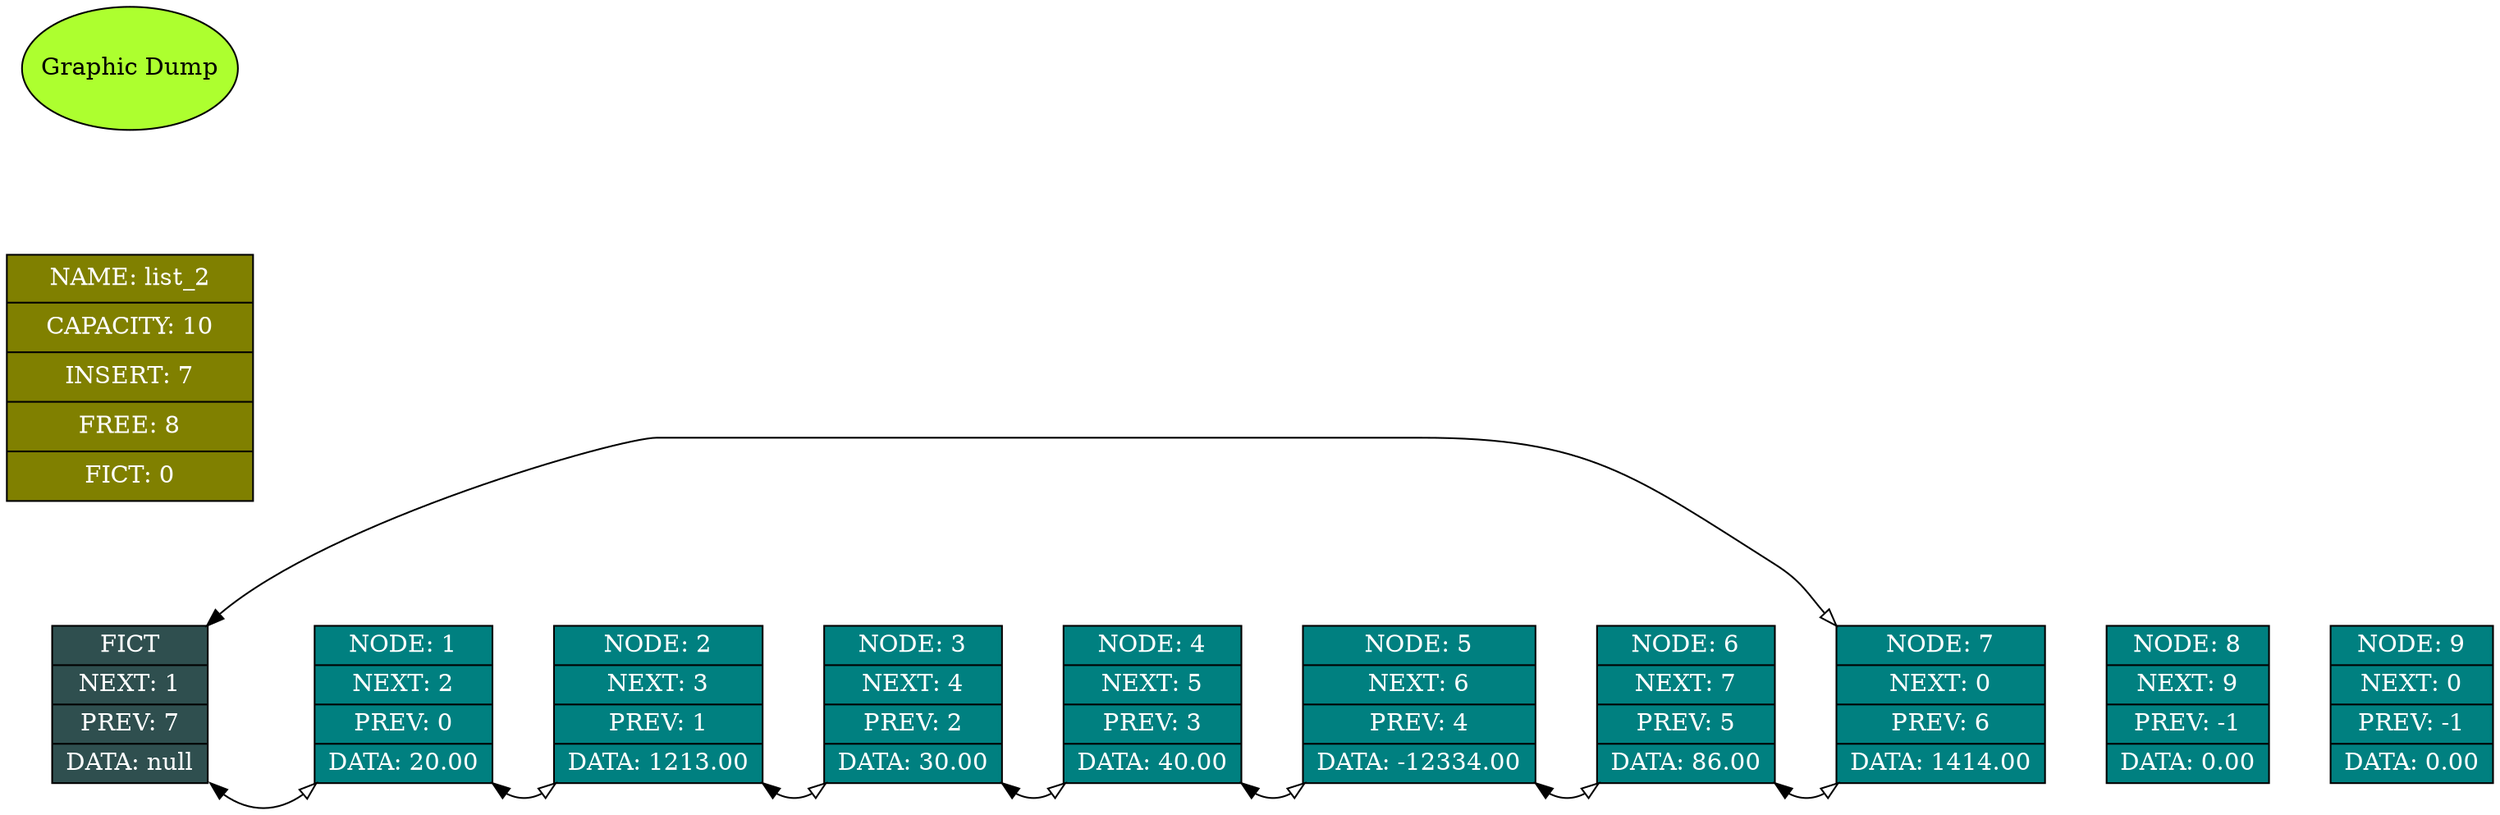 digraph LIST
{
	graph [dpi = 200, nodesep = 1];
	rankdir = LR;

	subgraph LISTS
	{
		node [shape = record, style = "filled", fillcolor = "teal", fontcolor = "white"];
		edge [maxlen = 2, penwidth = 1, arrowhead = "empty", weight = 0, dir = "both"];
			l_elem_0 [label = "<name> FICT | <next> NEXT: 1 | <prev> PREV: 7 | <data> DATA: null", fillcolor = "darkslategray"];
			l_elem_1 [label = "<name> NODE: 1 | <next> NEXT: 2 | <prev> PREV: 0 | <data> DATA: 20.00"];
			l_elem_2 [label = "<name> NODE: 2 | <next> NEXT: 3 | <prev> PREV: 1 | <data> DATA: 1213.00"];
			l_elem_3 [label = "<name> NODE: 3 | <next> NEXT: 4 | <prev> PREV: 2 | <data> DATA: 30.00"];
			l_elem_4 [label = "<name> NODE: 4 | <next> NEXT: 5 | <prev> PREV: 3 | <data> DATA: 40.00"];
			l_elem_5 [label = "<name> NODE: 5 | <next> NEXT: 6 | <prev> PREV: 4 | <data> DATA: -12334.00"];
			l_elem_6 [label = "<name> NODE: 6 | <next> NEXT: 7 | <prev> PREV: 5 | <data> DATA: 86.00"];
			l_elem_7 [label = "<name> NODE: 7 | <next> NEXT: 0 | <prev> PREV: 6 | <data> DATA: 1414.00"];
			l_elem_8 [label = "<name> NODE: 8 | <next> NEXT: 9 | <prev> PREV: -1 | <data> DATA: 0.00"];
			l_elem_9 [label = "<name> NODE: 9 | <next> NEXT: 0 | <prev> PREV: -1 | <data> DATA: 0.00"];
		l_elem_0->l_elem_1->l_elem_2->l_elem_3->l_elem_4->l_elem_5->l_elem_6->l_elem_7->l_elem_8->l_elem_9 [weight = 5, style = "invisible", arrowhead = "none", dir = "forward"];

		l_elem_0:se -> l_elem_1:sw;
		l_elem_0:ne -> l_elem_7:nw;
		l_elem_1:se -> l_elem_2:sw;
		l_elem_2:se -> l_elem_3:sw;
		l_elem_3:se -> l_elem_4:sw;
		l_elem_4:se -> l_elem_5:sw;
		l_elem_5:se -> l_elem_6:sw;
		l_elem_6:se -> l_elem_7:sw;
	}

	subgraph MAIN
	{
		node	[shape = record, width = 2, height = 2, style = "filled", fillcolor = "olive", fontcolor = "white"];
		edge	[maxlen = 1 , penwidth = 1, arrowhead = "empty"];
		main	[label = "{NAME:  list_2} | {CAPACITY:  10} | {INSERT:  7} | {FREE:  8} | {FICT:  0}"];
	}

	subgraph TITLE
	{
		node 	[shape = ellipse, height = 1, style = "filled", fillcolor = "greenyellow", fontcolor = "black"];
		title 	[label = "Graphic Dump"];
	}

}
